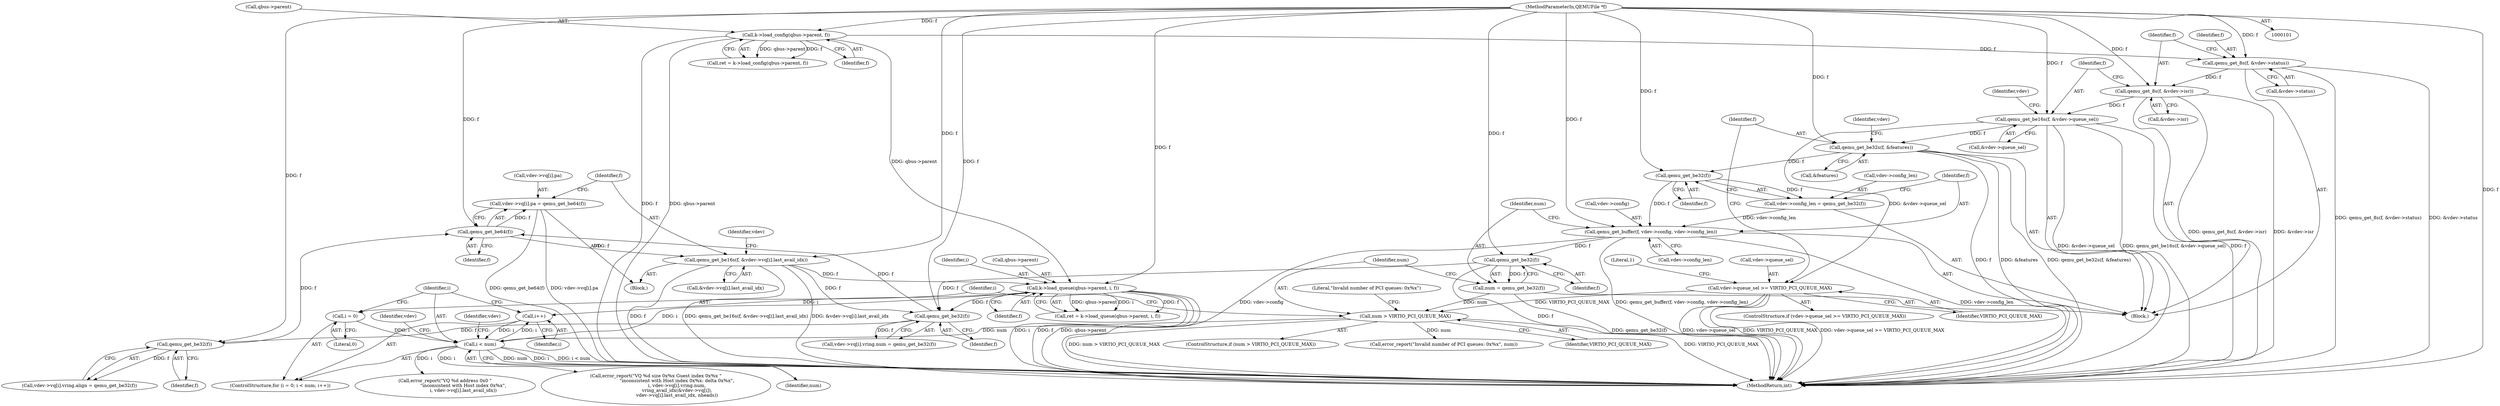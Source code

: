 digraph "0_qemu_4b53c2c72cb5541cf394033b528a6fe2a86c0ac1@pointer" {
"1000247" [label="(Call,vdev->vq[i].pa = qemu_get_be64(f))"];
"1000255" [label="(Call,qemu_get_be64(f))"];
"1000245" [label="(Call,qemu_get_be32(f))"];
"1000228" [label="(Call,qemu_get_be32(f))"];
"1000392" [label="(Call,k->load_queue(qbus->parent, i, f))"];
"1000128" [label="(Call,k->load_config(qbus->parent, f))"];
"1000103" [label="(MethodParameterIn,QEMUFile *f)"];
"1000212" [label="(Call,i < num)"];
"1000209" [label="(Call,i = 0)"];
"1000215" [label="(Call,i++)"];
"1000198" [label="(Call,num > VIRTIO_PCI_QUEUE_MAX)"];
"1000193" [label="(Call,num = qemu_get_be32(f))"];
"1000195" [label="(Call,qemu_get_be32(f))"];
"1000185" [label="(Call,qemu_get_buffer(f, vdev->config, vdev->config_len))"];
"1000183" [label="(Call,qemu_get_be32(f))"];
"1000165" [label="(Call,qemu_get_be32s(f, &features))"];
"1000149" [label="(Call,qemu_get_be16s(f, &vdev->queue_sel))"];
"1000143" [label="(Call,qemu_get_8s(f, &vdev->isr))"];
"1000137" [label="(Call,qemu_get_8s(f, &vdev->status))"];
"1000179" [label="(Call,vdev->config_len = qemu_get_be32(f))"];
"1000156" [label="(Call,vdev->queue_sel >= VIRTIO_PCI_QUEUE_MAX)"];
"1000257" [label="(Call,qemu_get_be16s(f, &vdev->vq[i].last_avail_idx))"];
"1000397" [label="(Identifier,f)"];
"1000150" [label="(Identifier,f)"];
"1000198" [label="(Call,num > VIRTIO_PCI_QUEUE_MAX)"];
"1000214" [label="(Identifier,num)"];
"1000167" [label="(Call,&features)"];
"1000203" [label="(Literal,\"Invalid number of PCI queues: 0x%x\")"];
"1000392" [label="(Call,k->load_queue(qbus->parent, i, f))"];
"1000256" [label="(Identifier,f)"];
"1000396" [label="(Identifier,i)"];
"1000209" [label="(Call,i = 0)"];
"1000216" [label="(Identifier,i)"];
"1000195" [label="(Call,qemu_get_be32(f))"];
"1000235" [label="(Call,vdev->vq[i].vring.align = qemu_get_be32(f))"];
"1000155" [label="(ControlStructure,if (vdev->queue_sel >= VIRTIO_PCI_QUEUE_MAX))"];
"1000259" [label="(Call,&vdev->vq[i].last_avail_idx)"];
"1000138" [label="(Identifier,f)"];
"1000403" [label="(Identifier,vdev)"];
"1000228" [label="(Call,qemu_get_be32(f))"];
"1000407" [label="(MethodReturn,int)"];
"1000139" [label="(Call,&vdev->status)"];
"1000213" [label="(Identifier,i)"];
"1000186" [label="(Identifier,f)"];
"1000144" [label="(Identifier,f)"];
"1000196" [label="(Identifier,f)"];
"1000211" [label="(Literal,0)"];
"1000199" [label="(Identifier,num)"];
"1000271" [label="(Identifier,vdev)"];
"1000393" [label="(Call,qbus->parent)"];
"1000129" [label="(Call,qbus->parent)"];
"1000180" [label="(Call,vdev->config_len)"];
"1000137" [label="(Call,qemu_get_8s(f, &vdev->status))"];
"1000165" [label="(Call,qemu_get_be32s(f, &features))"];
"1000197" [label="(ControlStructure,if (num > VIRTIO_PCI_QUEUE_MAX))"];
"1000210" [label="(Identifier,i)"];
"1000145" [label="(Call,&vdev->isr)"];
"1000104" [label="(Block,)"];
"1000246" [label="(Identifier,f)"];
"1000212" [label="(Call,i < num)"];
"1000183" [label="(Call,qemu_get_be32(f))"];
"1000184" [label="(Identifier,f)"];
"1000156" [label="(Call,vdev->queue_sel >= VIRTIO_PCI_QUEUE_MAX)"];
"1000372" [label="(Call,error_report(\"VQ %d address 0x0 \"\n                         \"inconsistent with Host index 0x%x\",\n                         i, vdev->vq[i].last_avail_idx))"];
"1000245" [label="(Call,qemu_get_be32(f))"];
"1000143" [label="(Call,qemu_get_8s(f, &vdev->isr))"];
"1000193" [label="(Call,num = qemu_get_be32(f))"];
"1000157" [label="(Call,vdev->queue_sel)"];
"1000248" [label="(Call,vdev->vq[i].pa)"];
"1000158" [label="(Identifier,vdev)"];
"1000166" [label="(Identifier,f)"];
"1000172" [label="(Identifier,vdev)"];
"1000217" [label="(Block,)"];
"1000202" [label="(Call,error_report(\"Invalid number of PCI queues: 0x%x\", num))"];
"1000187" [label="(Call,vdev->config)"];
"1000257" [label="(Call,qemu_get_be16s(f, &vdev->vq[i].last_avail_idx))"];
"1000218" [label="(Call,vdev->vq[i].vring.num = qemu_get_be32(f))"];
"1000255" [label="(Call,qemu_get_be64(f))"];
"1000215" [label="(Call,i++)"];
"1000151" [label="(Call,&vdev->queue_sel)"];
"1000247" [label="(Call,vdev->vq[i].pa = qemu_get_be64(f))"];
"1000126" [label="(Call,ret = k->load_config(qbus->parent, f))"];
"1000208" [label="(ControlStructure,for (i = 0; i < num; i++))"];
"1000149" [label="(Call,qemu_get_be16s(f, &vdev->queue_sel))"];
"1000185" [label="(Call,qemu_get_buffer(f, vdev->config, vdev->config_len))"];
"1000229" [label="(Identifier,f)"];
"1000179" [label="(Call,vdev->config_len = qemu_get_be32(f))"];
"1000194" [label="(Identifier,num)"];
"1000190" [label="(Call,vdev->config_len)"];
"1000332" [label="(Call,error_report(\"VQ %d size 0x%x Guest index 0x%x \"\n                             \"inconsistent with Host index 0x%x: delta 0x%x\",\n                             i, vdev->vq[i].vring.num,\n                             vring_avail_idx(&vdev->vq[i]),\n                             vdev->vq[i].last_avail_idx, nheads))"];
"1000160" [label="(Identifier,VIRTIO_PCI_QUEUE_MAX)"];
"1000164" [label="(Literal,1)"];
"1000103" [label="(MethodParameterIn,QEMUFile *f)"];
"1000223" [label="(Identifier,vdev)"];
"1000200" [label="(Identifier,VIRTIO_PCI_QUEUE_MAX)"];
"1000258" [label="(Identifier,f)"];
"1000132" [label="(Identifier,f)"];
"1000390" [label="(Call,ret = k->load_queue(qbus->parent, i, f))"];
"1000128" [label="(Call,k->load_config(qbus->parent, f))"];
"1000247" -> "1000217"  [label="AST: "];
"1000247" -> "1000255"  [label="CFG: "];
"1000248" -> "1000247"  [label="AST: "];
"1000255" -> "1000247"  [label="AST: "];
"1000258" -> "1000247"  [label="CFG: "];
"1000247" -> "1000407"  [label="DDG: vdev->vq[i].pa"];
"1000247" -> "1000407"  [label="DDG: qemu_get_be64(f)"];
"1000255" -> "1000247"  [label="DDG: f"];
"1000255" -> "1000256"  [label="CFG: "];
"1000256" -> "1000255"  [label="AST: "];
"1000245" -> "1000255"  [label="DDG: f"];
"1000228" -> "1000255"  [label="DDG: f"];
"1000103" -> "1000255"  [label="DDG: f"];
"1000255" -> "1000257"  [label="DDG: f"];
"1000245" -> "1000235"  [label="AST: "];
"1000245" -> "1000246"  [label="CFG: "];
"1000246" -> "1000245"  [label="AST: "];
"1000235" -> "1000245"  [label="CFG: "];
"1000245" -> "1000235"  [label="DDG: f"];
"1000228" -> "1000245"  [label="DDG: f"];
"1000103" -> "1000245"  [label="DDG: f"];
"1000228" -> "1000218"  [label="AST: "];
"1000228" -> "1000229"  [label="CFG: "];
"1000229" -> "1000228"  [label="AST: "];
"1000218" -> "1000228"  [label="CFG: "];
"1000228" -> "1000218"  [label="DDG: f"];
"1000392" -> "1000228"  [label="DDG: f"];
"1000257" -> "1000228"  [label="DDG: f"];
"1000195" -> "1000228"  [label="DDG: f"];
"1000103" -> "1000228"  [label="DDG: f"];
"1000392" -> "1000390"  [label="AST: "];
"1000392" -> "1000397"  [label="CFG: "];
"1000393" -> "1000392"  [label="AST: "];
"1000396" -> "1000392"  [label="AST: "];
"1000397" -> "1000392"  [label="AST: "];
"1000390" -> "1000392"  [label="CFG: "];
"1000392" -> "1000407"  [label="DDG: i"];
"1000392" -> "1000407"  [label="DDG: f"];
"1000392" -> "1000407"  [label="DDG: qbus->parent"];
"1000392" -> "1000215"  [label="DDG: i"];
"1000392" -> "1000390"  [label="DDG: qbus->parent"];
"1000392" -> "1000390"  [label="DDG: i"];
"1000392" -> "1000390"  [label="DDG: f"];
"1000128" -> "1000392"  [label="DDG: qbus->parent"];
"1000212" -> "1000392"  [label="DDG: i"];
"1000257" -> "1000392"  [label="DDG: f"];
"1000103" -> "1000392"  [label="DDG: f"];
"1000128" -> "1000126"  [label="AST: "];
"1000128" -> "1000132"  [label="CFG: "];
"1000129" -> "1000128"  [label="AST: "];
"1000132" -> "1000128"  [label="AST: "];
"1000126" -> "1000128"  [label="CFG: "];
"1000128" -> "1000407"  [label="DDG: f"];
"1000128" -> "1000407"  [label="DDG: qbus->parent"];
"1000128" -> "1000126"  [label="DDG: qbus->parent"];
"1000128" -> "1000126"  [label="DDG: f"];
"1000103" -> "1000128"  [label="DDG: f"];
"1000128" -> "1000137"  [label="DDG: f"];
"1000103" -> "1000101"  [label="AST: "];
"1000103" -> "1000407"  [label="DDG: f"];
"1000103" -> "1000137"  [label="DDG: f"];
"1000103" -> "1000143"  [label="DDG: f"];
"1000103" -> "1000149"  [label="DDG: f"];
"1000103" -> "1000165"  [label="DDG: f"];
"1000103" -> "1000183"  [label="DDG: f"];
"1000103" -> "1000185"  [label="DDG: f"];
"1000103" -> "1000195"  [label="DDG: f"];
"1000103" -> "1000257"  [label="DDG: f"];
"1000212" -> "1000208"  [label="AST: "];
"1000212" -> "1000214"  [label="CFG: "];
"1000213" -> "1000212"  [label="AST: "];
"1000214" -> "1000212"  [label="AST: "];
"1000223" -> "1000212"  [label="CFG: "];
"1000403" -> "1000212"  [label="CFG: "];
"1000212" -> "1000407"  [label="DDG: i < num"];
"1000212" -> "1000407"  [label="DDG: num"];
"1000212" -> "1000407"  [label="DDG: i"];
"1000209" -> "1000212"  [label="DDG: i"];
"1000215" -> "1000212"  [label="DDG: i"];
"1000198" -> "1000212"  [label="DDG: num"];
"1000212" -> "1000215"  [label="DDG: i"];
"1000212" -> "1000332"  [label="DDG: i"];
"1000212" -> "1000372"  [label="DDG: i"];
"1000209" -> "1000208"  [label="AST: "];
"1000209" -> "1000211"  [label="CFG: "];
"1000210" -> "1000209"  [label="AST: "];
"1000211" -> "1000209"  [label="AST: "];
"1000213" -> "1000209"  [label="CFG: "];
"1000215" -> "1000208"  [label="AST: "];
"1000215" -> "1000216"  [label="CFG: "];
"1000216" -> "1000215"  [label="AST: "];
"1000213" -> "1000215"  [label="CFG: "];
"1000198" -> "1000197"  [label="AST: "];
"1000198" -> "1000200"  [label="CFG: "];
"1000199" -> "1000198"  [label="AST: "];
"1000200" -> "1000198"  [label="AST: "];
"1000203" -> "1000198"  [label="CFG: "];
"1000210" -> "1000198"  [label="CFG: "];
"1000198" -> "1000407"  [label="DDG: VIRTIO_PCI_QUEUE_MAX"];
"1000198" -> "1000407"  [label="DDG: num > VIRTIO_PCI_QUEUE_MAX"];
"1000193" -> "1000198"  [label="DDG: num"];
"1000156" -> "1000198"  [label="DDG: VIRTIO_PCI_QUEUE_MAX"];
"1000198" -> "1000202"  [label="DDG: num"];
"1000193" -> "1000104"  [label="AST: "];
"1000193" -> "1000195"  [label="CFG: "];
"1000194" -> "1000193"  [label="AST: "];
"1000195" -> "1000193"  [label="AST: "];
"1000199" -> "1000193"  [label="CFG: "];
"1000193" -> "1000407"  [label="DDG: qemu_get_be32(f)"];
"1000195" -> "1000193"  [label="DDG: f"];
"1000195" -> "1000196"  [label="CFG: "];
"1000196" -> "1000195"  [label="AST: "];
"1000195" -> "1000407"  [label="DDG: f"];
"1000185" -> "1000195"  [label="DDG: f"];
"1000185" -> "1000104"  [label="AST: "];
"1000185" -> "1000190"  [label="CFG: "];
"1000186" -> "1000185"  [label="AST: "];
"1000187" -> "1000185"  [label="AST: "];
"1000190" -> "1000185"  [label="AST: "];
"1000194" -> "1000185"  [label="CFG: "];
"1000185" -> "1000407"  [label="DDG: vdev->config"];
"1000185" -> "1000407"  [label="DDG: qemu_get_buffer(f, vdev->config, vdev->config_len)"];
"1000185" -> "1000407"  [label="DDG: vdev->config_len"];
"1000183" -> "1000185"  [label="DDG: f"];
"1000179" -> "1000185"  [label="DDG: vdev->config_len"];
"1000183" -> "1000179"  [label="AST: "];
"1000183" -> "1000184"  [label="CFG: "];
"1000184" -> "1000183"  [label="AST: "];
"1000179" -> "1000183"  [label="CFG: "];
"1000183" -> "1000179"  [label="DDG: f"];
"1000165" -> "1000183"  [label="DDG: f"];
"1000165" -> "1000104"  [label="AST: "];
"1000165" -> "1000167"  [label="CFG: "];
"1000166" -> "1000165"  [label="AST: "];
"1000167" -> "1000165"  [label="AST: "];
"1000172" -> "1000165"  [label="CFG: "];
"1000165" -> "1000407"  [label="DDG: f"];
"1000165" -> "1000407"  [label="DDG: &features"];
"1000165" -> "1000407"  [label="DDG: qemu_get_be32s(f, &features)"];
"1000149" -> "1000165"  [label="DDG: f"];
"1000149" -> "1000104"  [label="AST: "];
"1000149" -> "1000151"  [label="CFG: "];
"1000150" -> "1000149"  [label="AST: "];
"1000151" -> "1000149"  [label="AST: "];
"1000158" -> "1000149"  [label="CFG: "];
"1000149" -> "1000407"  [label="DDG: &vdev->queue_sel"];
"1000149" -> "1000407"  [label="DDG: qemu_get_be16s(f, &vdev->queue_sel)"];
"1000149" -> "1000407"  [label="DDG: f"];
"1000143" -> "1000149"  [label="DDG: f"];
"1000149" -> "1000156"  [label="DDG: &vdev->queue_sel"];
"1000143" -> "1000104"  [label="AST: "];
"1000143" -> "1000145"  [label="CFG: "];
"1000144" -> "1000143"  [label="AST: "];
"1000145" -> "1000143"  [label="AST: "];
"1000150" -> "1000143"  [label="CFG: "];
"1000143" -> "1000407"  [label="DDG: qemu_get_8s(f, &vdev->isr)"];
"1000143" -> "1000407"  [label="DDG: &vdev->isr"];
"1000137" -> "1000143"  [label="DDG: f"];
"1000137" -> "1000104"  [label="AST: "];
"1000137" -> "1000139"  [label="CFG: "];
"1000138" -> "1000137"  [label="AST: "];
"1000139" -> "1000137"  [label="AST: "];
"1000144" -> "1000137"  [label="CFG: "];
"1000137" -> "1000407"  [label="DDG: &vdev->status"];
"1000137" -> "1000407"  [label="DDG: qemu_get_8s(f, &vdev->status)"];
"1000179" -> "1000104"  [label="AST: "];
"1000180" -> "1000179"  [label="AST: "];
"1000186" -> "1000179"  [label="CFG: "];
"1000156" -> "1000155"  [label="AST: "];
"1000156" -> "1000160"  [label="CFG: "];
"1000157" -> "1000156"  [label="AST: "];
"1000160" -> "1000156"  [label="AST: "];
"1000164" -> "1000156"  [label="CFG: "];
"1000166" -> "1000156"  [label="CFG: "];
"1000156" -> "1000407"  [label="DDG: vdev->queue_sel"];
"1000156" -> "1000407"  [label="DDG: VIRTIO_PCI_QUEUE_MAX"];
"1000156" -> "1000407"  [label="DDG: vdev->queue_sel >= VIRTIO_PCI_QUEUE_MAX"];
"1000257" -> "1000217"  [label="AST: "];
"1000257" -> "1000259"  [label="CFG: "];
"1000258" -> "1000257"  [label="AST: "];
"1000259" -> "1000257"  [label="AST: "];
"1000271" -> "1000257"  [label="CFG: "];
"1000257" -> "1000407"  [label="DDG: &vdev->vq[i].last_avail_idx"];
"1000257" -> "1000407"  [label="DDG: f"];
"1000257" -> "1000407"  [label="DDG: qemu_get_be16s(f, &vdev->vq[i].last_avail_idx)"];
}
